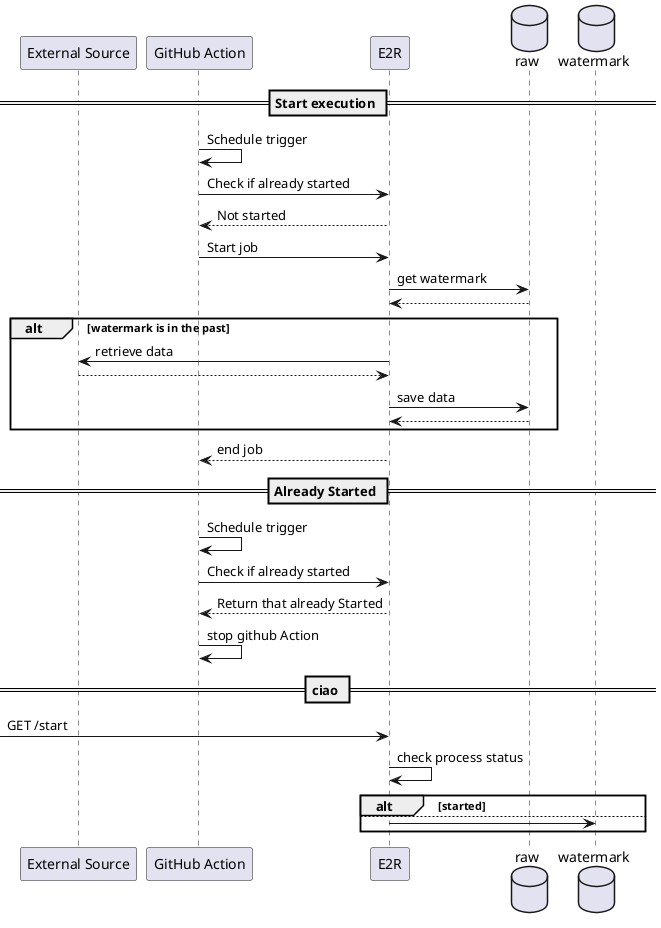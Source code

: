 @startuml

participant "External Source" as ext

participant "GitHub Action" as gh

participant "E2R" as e2r

database raw

database watermark

== Start execution ==

gh -> gh: Schedule trigger

gh -> e2r: Check if already started
e2r --> gh: Not started

gh -> e2r: Start job

e2r -> raw: get watermark
raw --> e2r

alt watermark is in the past

e2r -> ext: retrieve data
ext --> e2r

e2r -> raw: save data
raw --> e2r

end

e2r --> gh: end job

== Already Started ==

gh -> gh: Schedule trigger
gh -> e2r: Check if already started
e2r --> gh:  Return that already Started
gh -> gh: stop github Action


== ciao ==

-> e2r: GET /start
e2r -> e2r: check process status
alt started

else
e2r -> watermark  

end



@enduml